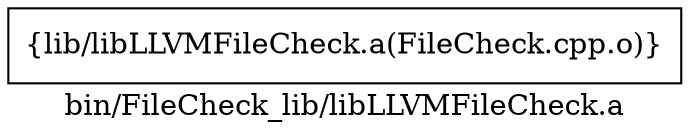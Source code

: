 digraph "bin/FileCheck_lib/libLLVMFileCheck.a" {
	label="bin/FileCheck_lib/libLLVMFileCheck.a";
	rankdir=LR;

	Node0x563a16fae828 [shape=record,shape=box,group=0,label="{lib/libLLVMFileCheck.a(FileCheck.cpp.o)}"];
}
